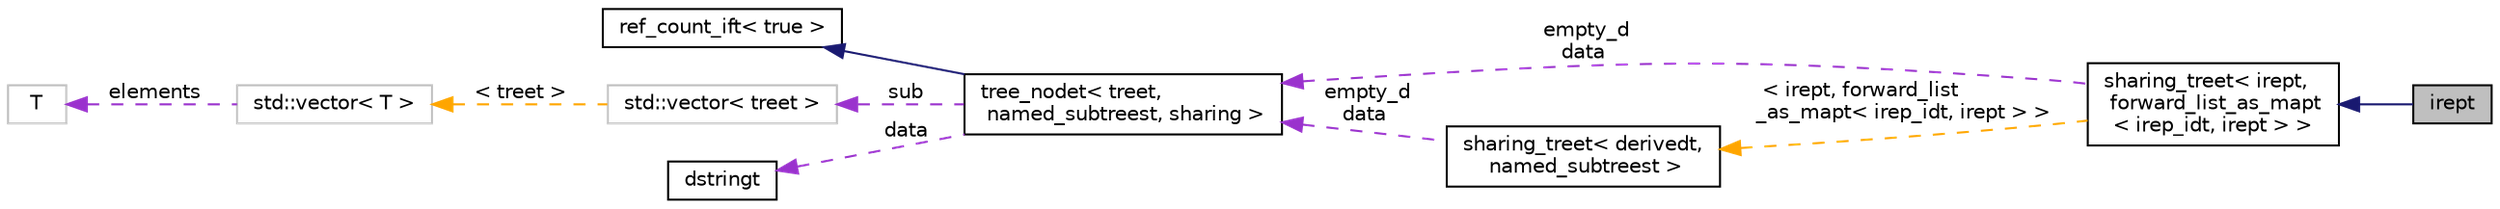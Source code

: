 digraph "irept"
{
 // LATEX_PDF_SIZE
  bgcolor="transparent";
  edge [fontname="Helvetica",fontsize="10",labelfontname="Helvetica",labelfontsize="10"];
  node [fontname="Helvetica",fontsize="10",shape=record];
  rankdir="LR";
  Node1 [label="irept",height=0.2,width=0.4,color="black", fillcolor="grey75", style="filled", fontcolor="black",tooltip="There are a large number of kinds of tree structured or tree-like data in CPROVER."];
  Node2 -> Node1 [dir="back",color="midnightblue",fontsize="10",style="solid",fontname="Helvetica"];
  Node2 [label="sharing_treet\< irept,\l forward_list_as_mapt\l\< irep_idt, irept \> \>",height=0.2,width=0.4,color="black",URL="$classsharing__treet.html",tooltip=" "];
  Node3 -> Node2 [dir="back",color="darkorchid3",fontsize="10",style="dashed",label=" empty_d\ndata" ,fontname="Helvetica"];
  Node3 [label="tree_nodet\< treet,\l named_subtreest, sharing \>",height=0.2,width=0.4,color="black",URL="$classtree__nodet.html",tooltip="A node with data in a tree, it contains:"];
  Node4 -> Node3 [dir="back",color="midnightblue",fontsize="10",style="solid",fontname="Helvetica"];
  Node4 [label="ref_count_ift\< true \>",height=0.2,width=0.4,color="black",URL="$structref__count__ift_3_01true_01_4.html",tooltip=" "];
  Node5 -> Node3 [dir="back",color="darkorchid3",fontsize="10",style="dashed",label=" sub" ,fontname="Helvetica"];
  Node5 [label="std::vector\< treet \>",height=0.2,width=0.4,color="grey75",tooltip=" "];
  Node6 -> Node5 [dir="back",color="orange",fontsize="10",style="dashed",label=" \< treet \>" ,fontname="Helvetica"];
  Node6 [label="std::vector\< T \>",height=0.2,width=0.4,color="grey75",tooltip="STL class."];
  Node7 -> Node6 [dir="back",color="darkorchid3",fontsize="10",style="dashed",label=" elements" ,fontname="Helvetica"];
  Node7 [label="T",height=0.2,width=0.4,color="grey75",tooltip=" "];
  Node8 -> Node3 [dir="back",color="darkorchid3",fontsize="10",style="dashed",label=" data" ,fontname="Helvetica"];
  Node8 [label="dstringt",height=0.2,width=0.4,color="black",URL="$classdstringt.html",tooltip="dstringt has one field, an unsigned integer no which is an index into a static table of strings."];
  Node9 -> Node2 [dir="back",color="orange",fontsize="10",style="dashed",label=" \< irept, forward_list\l_as_mapt\< irep_idt, irept \> \>" ,fontname="Helvetica"];
  Node9 [label="sharing_treet\< derivedt,\l named_subtreest \>",height=0.2,width=0.4,color="black",URL="$classsharing__treet.html",tooltip="Base class for tree-like data structures with sharing."];
  Node3 -> Node9 [dir="back",color="darkorchid3",fontsize="10",style="dashed",label=" empty_d\ndata" ,fontname="Helvetica"];
}

